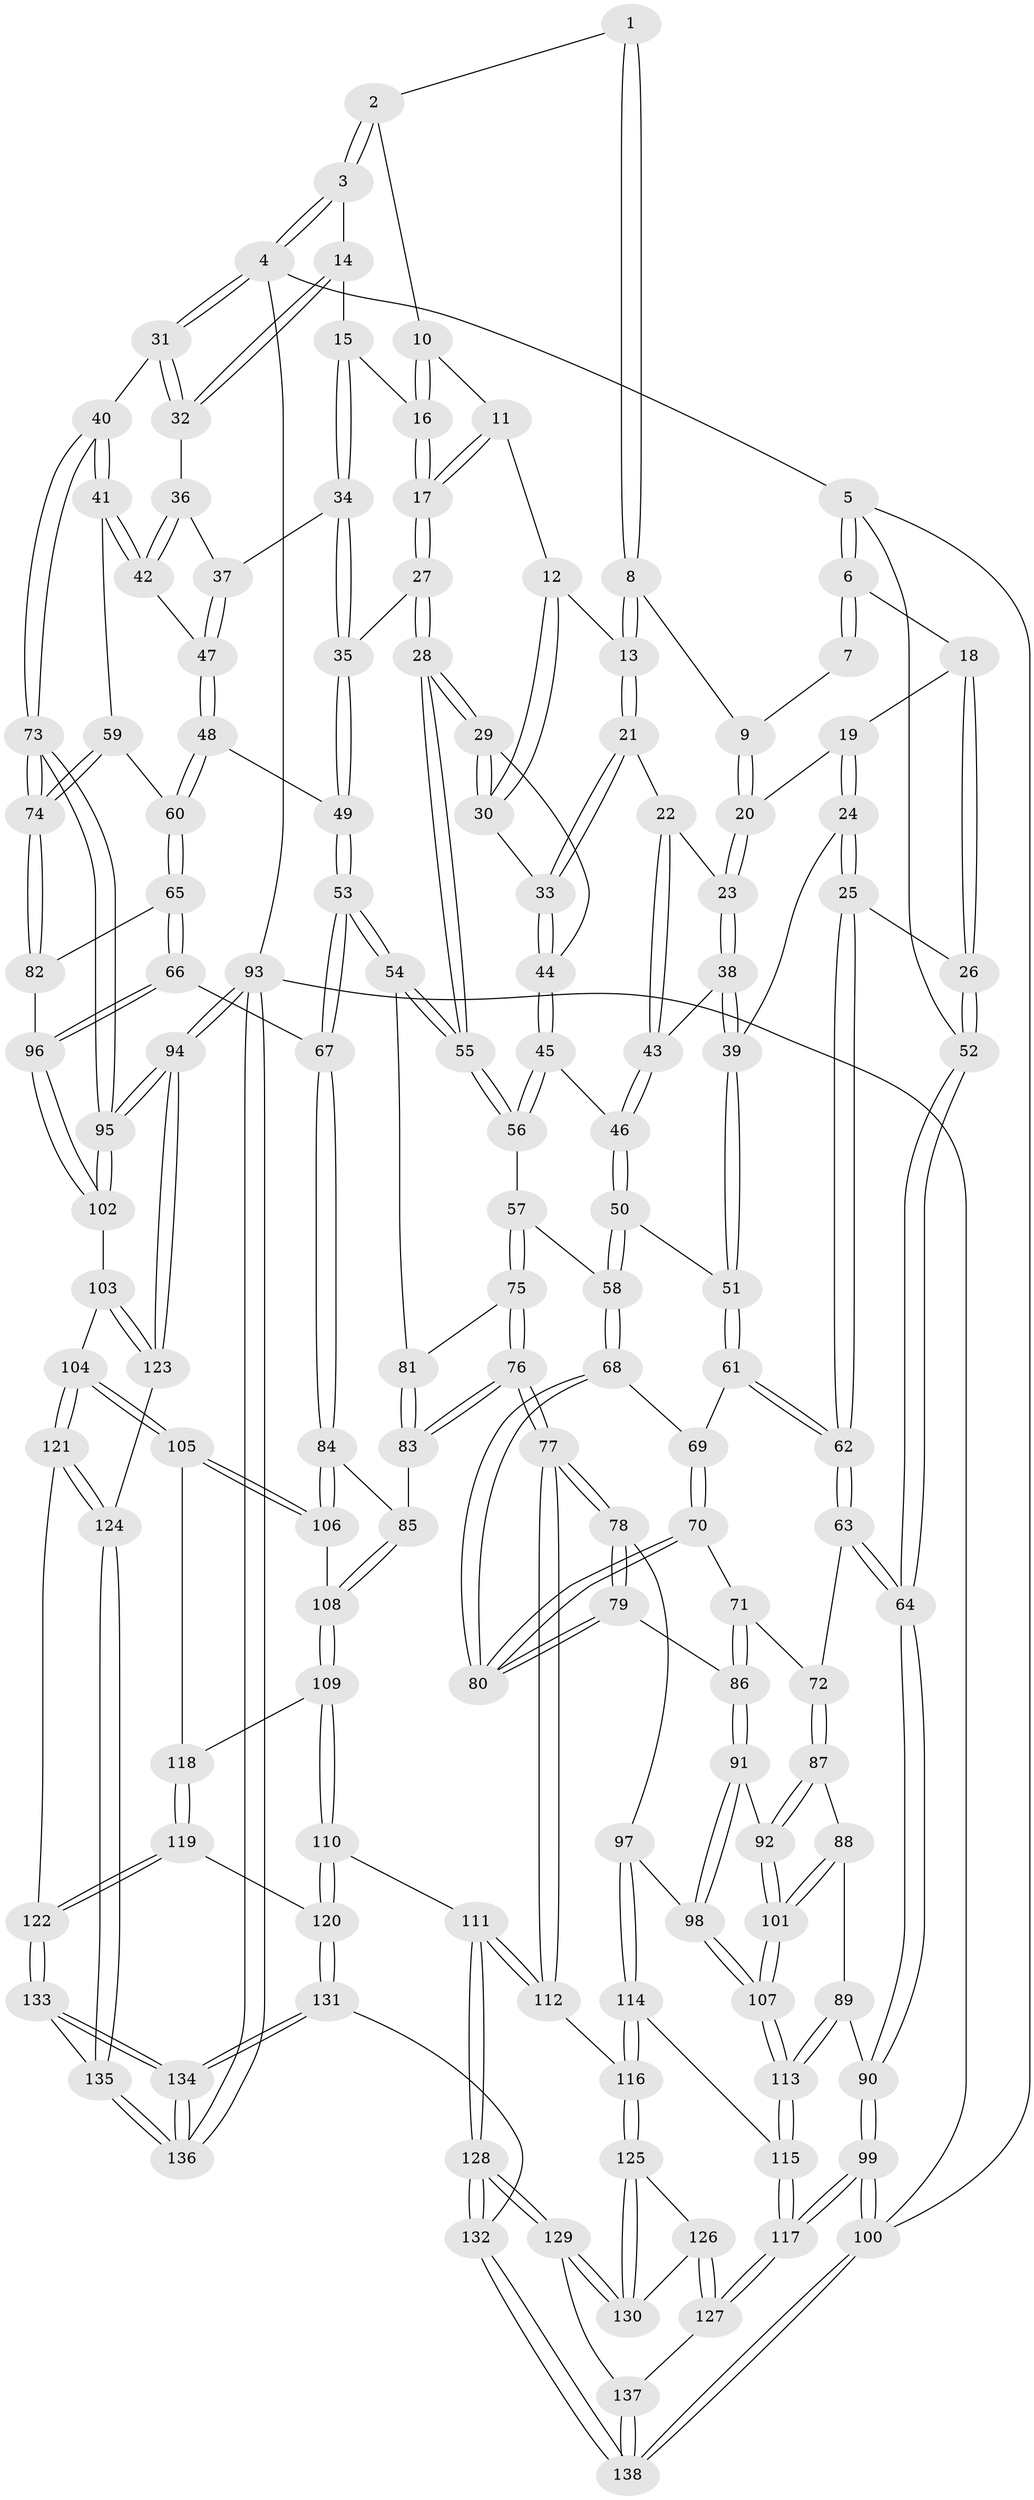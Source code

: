 // Generated by graph-tools (version 1.1) at 2025/03/03/09/25 03:03:13]
// undirected, 138 vertices, 342 edges
graph export_dot {
graph [start="1"]
  node [color=gray90,style=filled];
  1 [pos="+0.4225185259377697+0"];
  2 [pos="+0.6774669625768386+0"];
  3 [pos="+0.8727184447226937+0"];
  4 [pos="+1+0"];
  5 [pos="+0+0"];
  6 [pos="+0+0"];
  7 [pos="+0.3141462902334518+0"];
  8 [pos="+0.401046474175661+0.01520094788253003"];
  9 [pos="+0.25808146932788767+0.06483737168054496"];
  10 [pos="+0.6132859397398308+0.0007106230856799007"];
  11 [pos="+0.6034621333160772+0.027656883233158215"];
  12 [pos="+0.5312423342946136+0.0896193586408755"];
  13 [pos="+0.41183460891086365+0.05249923261025274"];
  14 [pos="+0.8527328939845681+0"];
  15 [pos="+0.794082938912597+0.06111226826725781"];
  16 [pos="+0.7033324878924248+0.1124992483466525"];
  17 [pos="+0.6492511758944352+0.16432199056476207"];
  18 [pos="+0.046588590855129376+0"];
  19 [pos="+0.10209435237153608+0.00022483722297687395"];
  20 [pos="+0.22662077252738774+0.08794177089717259"];
  21 [pos="+0.3986988412399918+0.11033519518409772"];
  22 [pos="+0.32899814338719763+0.15006834611260214"];
  23 [pos="+0.22909074626105821+0.09604868431938249"];
  24 [pos="+0.12473314751945416+0.2300098432405135"];
  25 [pos="+0.10638409685200406+0.24432138945518"];
  26 [pos="+0.0811040278937216+0.24613759681719233"];
  27 [pos="+0.6455968376289211+0.17837069383252355"];
  28 [pos="+0.6112498592897637+0.20996770726616965"];
  29 [pos="+0.5713521015842891+0.17947671881025967"];
  30 [pos="+0.5410513913629438+0.14640538815786922"];
  31 [pos="+1+0.21069403779020307"];
  32 [pos="+0.9260160842964177+0.12289963447365297"];
  33 [pos="+0.4365903816065605+0.1765195918444948"];
  34 [pos="+0.7913960537494774+0.1611283551221281"];
  35 [pos="+0.7559681714513404+0.20496482725480406"];
  36 [pos="+0.9225442793553732+0.1374517318662448"];
  37 [pos="+0.8559707743839381+0.19821248189017568"];
  38 [pos="+0.20881087183988548+0.16941821660177794"];
  39 [pos="+0.1805809989310062+0.21731619017800508"];
  40 [pos="+1+0.2297171167093124"];
  41 [pos="+0.9723731480581099+0.26150929466308387"];
  42 [pos="+0.9542577628469583+0.2462005451384933"];
  43 [pos="+0.31658292431477414+0.19564978857283039"];
  44 [pos="+0.43884721588757675+0.22372149358491564"];
  45 [pos="+0.4384696735421393+0.2268966830305879"];
  46 [pos="+0.3166649004532297+0.19892760387902828"];
  47 [pos="+0.8636569335597878+0.2379879378871237"];
  48 [pos="+0.8246849549249673+0.2901197933760653"];
  49 [pos="+0.7725116345868802+0.2876374528287979"];
  50 [pos="+0.2938327385396629+0.2853220516095597"];
  51 [pos="+0.2811684869057826+0.2842732985719299"];
  52 [pos="+0+0.2788544906438117"];
  53 [pos="+0.6704567859490217+0.3775794620825699"];
  54 [pos="+0.61656756607096+0.350946278949805"];
  55 [pos="+0.5959611126593374+0.3107066729474403"];
  56 [pos="+0.4427536236934629+0.27414755471923125"];
  57 [pos="+0.38688158570936715+0.32036355284868095"];
  58 [pos="+0.32835413544758524+0.31404463435628077"];
  59 [pos="+0.9252705454635627+0.3397342536571118"];
  60 [pos="+0.8890856402112012+0.358011554107389"];
  61 [pos="+0.21395361948488067+0.33855220509267314"];
  62 [pos="+0.15164339850809966+0.34547415397793185"];
  63 [pos="+0.14385733321786526+0.371802927136984"];
  64 [pos="+0+0.35211684473252014"];
  65 [pos="+0.8839196046373391+0.37610841191025"];
  66 [pos="+0.7242436020933856+0.4532529357030155"];
  67 [pos="+0.7137038010297247+0.45279537214219057"];
  68 [pos="+0.3096114913068835+0.3568066520731383"];
  69 [pos="+0.2281047379413668+0.3799770107916766"];
  70 [pos="+0.2275173772170204+0.4157810943268346"];
  71 [pos="+0.15493805852598466+0.4305881965885124"];
  72 [pos="+0.1483433835660566+0.42830376308901036"];
  73 [pos="+1+0.4753423809248317"];
  74 [pos="+1+0.45534471476331856"];
  75 [pos="+0.40891698733913584+0.38039321396722514"];
  76 [pos="+0.4152651527466279+0.5426901605119822"];
  77 [pos="+0.40006659169976594+0.5616427569752926"];
  78 [pos="+0.3647729640389314+0.5579144453525143"];
  79 [pos="+0.2872870713951789+0.44616206150186904"];
  80 [pos="+0.28537798242527573+0.44128268311694685"];
  81 [pos="+0.5783317882732546+0.3833653999995085"];
  82 [pos="+0.9158682165735506+0.4523081164729831"];
  83 [pos="+0.4778565498793973+0.5123210737210915"];
  84 [pos="+0.7085310626446408+0.4697392440405493"];
  85 [pos="+0.611810584259294+0.5446057711739961"];
  86 [pos="+0.19530959376676352+0.48452632422254793"];
  87 [pos="+0.09837496871436356+0.4630226272707892"];
  88 [pos="+2.8687198114849405e-06+0.46903977221318116"];
  89 [pos="+0+0.45303366087939356"];
  90 [pos="+0+0.4368524860611188"];
  91 [pos="+0.1980987878344483+0.49926691291720104"];
  92 [pos="+0.14460051877550187+0.5469094197824401"];
  93 [pos="+1+1"];
  94 [pos="+1+0.8908069618494165"];
  95 [pos="+1+0.6498465120281083"];
  96 [pos="+0.8754181338602024+0.522348690370701"];
  97 [pos="+0.3195970682704621+0.5753655858844818"];
  98 [pos="+0.29684494438943143+0.5776028039720165"];
  99 [pos="+0+0.8753901507024123"];
  100 [pos="+0+1"];
  101 [pos="+0.14632650653659912+0.6252409233735579"];
  102 [pos="+0.9148076789982852+0.6443273896436943"];
  103 [pos="+0.8998168542453574+0.653989397913684"];
  104 [pos="+0.822839313208988+0.6836161727122175"];
  105 [pos="+0.790396230662725+0.6656443898487768"];
  106 [pos="+0.7296824400887232+0.5674848836391452"];
  107 [pos="+0.14902120755460296+0.6357536006758601"];
  108 [pos="+0.6087458532963326+0.647845481979475"];
  109 [pos="+0.6023424084781449+0.6662494708150112"];
  110 [pos="+0.5557553800983865+0.7080896132999788"];
  111 [pos="+0.48441797185433016+0.7091220688164265"];
  112 [pos="+0.4545008697064769+0.6760110691097022"];
  113 [pos="+0.14036947934775085+0.6504890909373178"];
  114 [pos="+0.2629414173169795+0.7488563335117964"];
  115 [pos="+0.1252626232620512+0.6877545813834371"];
  116 [pos="+0.27544223239406695+0.764987142493813"];
  117 [pos="+0+0.8041464136925311"];
  118 [pos="+0.7377107087005487+0.6732257773224051"];
  119 [pos="+0.6391001685134285+0.7830463661025295"];
  120 [pos="+0.6303886525223799+0.7812854439077438"];
  121 [pos="+0.809408011772294+0.7261026667650193"];
  122 [pos="+0.742063137852864+0.8230133316520096"];
  123 [pos="+0.933298166134369+0.8642379706228326"];
  124 [pos="+0.9069959745090457+0.8724891211975663"];
  125 [pos="+0.2771692187380587+0.7849362068643604"];
  126 [pos="+0.15607257940200864+0.8301744698872153"];
  127 [pos="+0.0758488453157334+0.840910403107937"];
  128 [pos="+0.4067269364933953+0.986233333658414"];
  129 [pos="+0.36884329864356397+0.9545383839947116"];
  130 [pos="+0.3175133769842943+0.8734470609370455"];
  131 [pos="+0.520170671861489+1"];
  132 [pos="+0.45118345348176264+1"];
  133 [pos="+0.75291467868946+0.8862895781427506"];
  134 [pos="+0.5567210504334044+1"];
  135 [pos="+0.8580761156962973+0.9152016919469652"];
  136 [pos="+0.9868109473103116+1"];
  137 [pos="+0.15522274525611257+0.9035689915217151"];
  138 [pos="+0.1656533177633395+1"];
  1 -- 2;
  1 -- 8;
  1 -- 8;
  2 -- 3;
  2 -- 3;
  2 -- 10;
  3 -- 4;
  3 -- 4;
  3 -- 14;
  4 -- 5;
  4 -- 31;
  4 -- 31;
  4 -- 93;
  5 -- 6;
  5 -- 6;
  5 -- 52;
  5 -- 100;
  6 -- 7;
  6 -- 7;
  6 -- 18;
  7 -- 9;
  8 -- 9;
  8 -- 13;
  8 -- 13;
  9 -- 20;
  9 -- 20;
  10 -- 11;
  10 -- 16;
  10 -- 16;
  11 -- 12;
  11 -- 17;
  11 -- 17;
  12 -- 13;
  12 -- 30;
  12 -- 30;
  13 -- 21;
  13 -- 21;
  14 -- 15;
  14 -- 32;
  14 -- 32;
  15 -- 16;
  15 -- 34;
  15 -- 34;
  16 -- 17;
  16 -- 17;
  17 -- 27;
  17 -- 27;
  18 -- 19;
  18 -- 26;
  18 -- 26;
  19 -- 20;
  19 -- 24;
  19 -- 24;
  20 -- 23;
  20 -- 23;
  21 -- 22;
  21 -- 33;
  21 -- 33;
  22 -- 23;
  22 -- 43;
  22 -- 43;
  23 -- 38;
  23 -- 38;
  24 -- 25;
  24 -- 25;
  24 -- 39;
  25 -- 26;
  25 -- 62;
  25 -- 62;
  26 -- 52;
  26 -- 52;
  27 -- 28;
  27 -- 28;
  27 -- 35;
  28 -- 29;
  28 -- 29;
  28 -- 55;
  28 -- 55;
  29 -- 30;
  29 -- 30;
  29 -- 44;
  30 -- 33;
  31 -- 32;
  31 -- 32;
  31 -- 40;
  32 -- 36;
  33 -- 44;
  33 -- 44;
  34 -- 35;
  34 -- 35;
  34 -- 37;
  35 -- 49;
  35 -- 49;
  36 -- 37;
  36 -- 42;
  36 -- 42;
  37 -- 47;
  37 -- 47;
  38 -- 39;
  38 -- 39;
  38 -- 43;
  39 -- 51;
  39 -- 51;
  40 -- 41;
  40 -- 41;
  40 -- 73;
  40 -- 73;
  41 -- 42;
  41 -- 42;
  41 -- 59;
  42 -- 47;
  43 -- 46;
  43 -- 46;
  44 -- 45;
  44 -- 45;
  45 -- 46;
  45 -- 56;
  45 -- 56;
  46 -- 50;
  46 -- 50;
  47 -- 48;
  47 -- 48;
  48 -- 49;
  48 -- 60;
  48 -- 60;
  49 -- 53;
  49 -- 53;
  50 -- 51;
  50 -- 58;
  50 -- 58;
  51 -- 61;
  51 -- 61;
  52 -- 64;
  52 -- 64;
  53 -- 54;
  53 -- 54;
  53 -- 67;
  53 -- 67;
  54 -- 55;
  54 -- 55;
  54 -- 81;
  55 -- 56;
  55 -- 56;
  56 -- 57;
  57 -- 58;
  57 -- 75;
  57 -- 75;
  58 -- 68;
  58 -- 68;
  59 -- 60;
  59 -- 74;
  59 -- 74;
  60 -- 65;
  60 -- 65;
  61 -- 62;
  61 -- 62;
  61 -- 69;
  62 -- 63;
  62 -- 63;
  63 -- 64;
  63 -- 64;
  63 -- 72;
  64 -- 90;
  64 -- 90;
  65 -- 66;
  65 -- 66;
  65 -- 82;
  66 -- 67;
  66 -- 96;
  66 -- 96;
  67 -- 84;
  67 -- 84;
  68 -- 69;
  68 -- 80;
  68 -- 80;
  69 -- 70;
  69 -- 70;
  70 -- 71;
  70 -- 80;
  70 -- 80;
  71 -- 72;
  71 -- 86;
  71 -- 86;
  72 -- 87;
  72 -- 87;
  73 -- 74;
  73 -- 74;
  73 -- 95;
  73 -- 95;
  74 -- 82;
  74 -- 82;
  75 -- 76;
  75 -- 76;
  75 -- 81;
  76 -- 77;
  76 -- 77;
  76 -- 83;
  76 -- 83;
  77 -- 78;
  77 -- 78;
  77 -- 112;
  77 -- 112;
  78 -- 79;
  78 -- 79;
  78 -- 97;
  79 -- 80;
  79 -- 80;
  79 -- 86;
  81 -- 83;
  81 -- 83;
  82 -- 96;
  83 -- 85;
  84 -- 85;
  84 -- 106;
  84 -- 106;
  85 -- 108;
  85 -- 108;
  86 -- 91;
  86 -- 91;
  87 -- 88;
  87 -- 92;
  87 -- 92;
  88 -- 89;
  88 -- 101;
  88 -- 101;
  89 -- 90;
  89 -- 113;
  89 -- 113;
  90 -- 99;
  90 -- 99;
  91 -- 92;
  91 -- 98;
  91 -- 98;
  92 -- 101;
  92 -- 101;
  93 -- 94;
  93 -- 94;
  93 -- 136;
  93 -- 136;
  93 -- 100;
  94 -- 95;
  94 -- 95;
  94 -- 123;
  94 -- 123;
  95 -- 102;
  95 -- 102;
  96 -- 102;
  96 -- 102;
  97 -- 98;
  97 -- 114;
  97 -- 114;
  98 -- 107;
  98 -- 107;
  99 -- 100;
  99 -- 100;
  99 -- 117;
  99 -- 117;
  100 -- 138;
  100 -- 138;
  101 -- 107;
  101 -- 107;
  102 -- 103;
  103 -- 104;
  103 -- 123;
  103 -- 123;
  104 -- 105;
  104 -- 105;
  104 -- 121;
  104 -- 121;
  105 -- 106;
  105 -- 106;
  105 -- 118;
  106 -- 108;
  107 -- 113;
  107 -- 113;
  108 -- 109;
  108 -- 109;
  109 -- 110;
  109 -- 110;
  109 -- 118;
  110 -- 111;
  110 -- 120;
  110 -- 120;
  111 -- 112;
  111 -- 112;
  111 -- 128;
  111 -- 128;
  112 -- 116;
  113 -- 115;
  113 -- 115;
  114 -- 115;
  114 -- 116;
  114 -- 116;
  115 -- 117;
  115 -- 117;
  116 -- 125;
  116 -- 125;
  117 -- 127;
  117 -- 127;
  118 -- 119;
  118 -- 119;
  119 -- 120;
  119 -- 122;
  119 -- 122;
  120 -- 131;
  120 -- 131;
  121 -- 122;
  121 -- 124;
  121 -- 124;
  122 -- 133;
  122 -- 133;
  123 -- 124;
  124 -- 135;
  124 -- 135;
  125 -- 126;
  125 -- 130;
  125 -- 130;
  126 -- 127;
  126 -- 127;
  126 -- 130;
  127 -- 137;
  128 -- 129;
  128 -- 129;
  128 -- 132;
  128 -- 132;
  129 -- 130;
  129 -- 130;
  129 -- 137;
  131 -- 132;
  131 -- 134;
  131 -- 134;
  132 -- 138;
  132 -- 138;
  133 -- 134;
  133 -- 134;
  133 -- 135;
  134 -- 136;
  134 -- 136;
  135 -- 136;
  135 -- 136;
  137 -- 138;
  137 -- 138;
}
